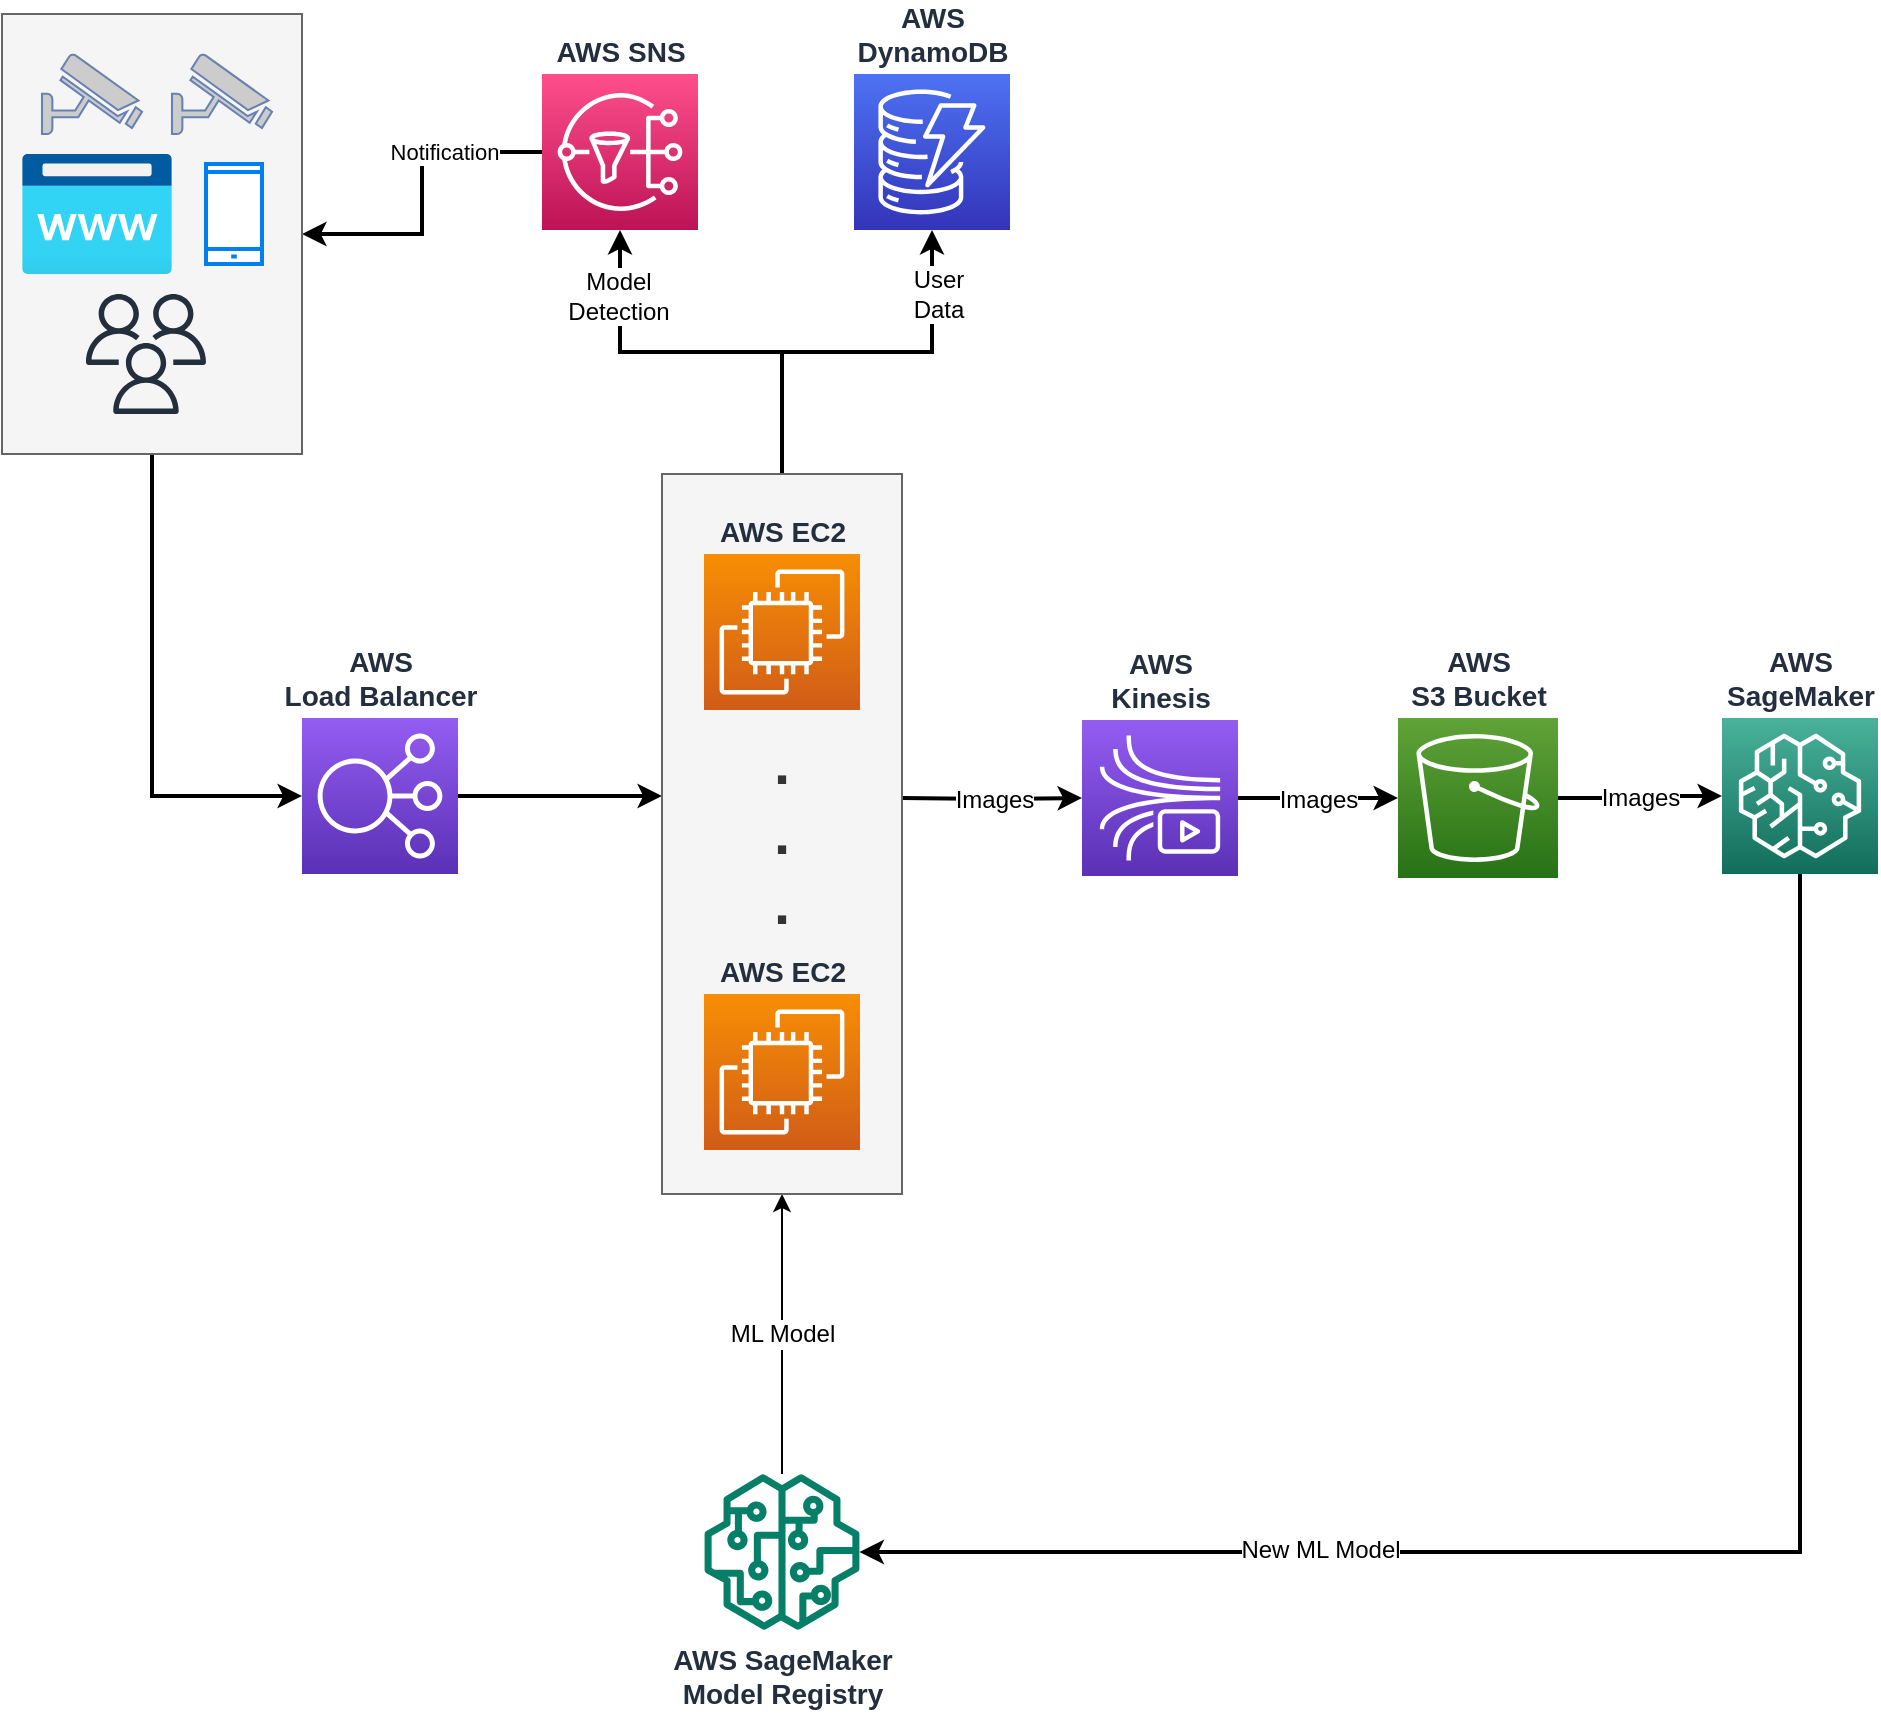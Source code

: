 <mxfile version="21.2.9">
  <diagram name="arquitectura nube" id="jGJsrcsZHsclQUwmZQgA">
    <mxGraphModel dx="1065" dy="1154" grid="1" gridSize="10" guides="1" tooltips="1" connect="1" arrows="1" fold="1" page="1" pageScale="1" pageWidth="827" pageHeight="1169" math="0" shadow="0">
      <root>
        <mxCell id="0" />
        <mxCell id="1" parent="0" />
        <mxCell id="kGqqhaJnzFL6AbctD0u_-29" value="" style="edgeStyle=orthogonalEdgeStyle;rounded=0;orthogonalLoop=1;jettySize=auto;html=1;exitX=1;exitY=0.5;exitDx=0;exitDy=0;exitPerimeter=0;strokeWidth=2;fontSize=12;" edge="1" parent="1" source="kGqqhaJnzFL6AbctD0u_-2">
          <mxGeometry relative="1" as="geometry">
            <mxPoint x="400" y="441" as="targetPoint" />
          </mxGeometry>
        </mxCell>
        <mxCell id="kGqqhaJnzFL6AbctD0u_-2" value="AWS&lt;br style=&quot;font-size: 14px;&quot;&gt;Load Balancer" style="sketch=0;points=[[0,0,0],[0.25,0,0],[0.5,0,0],[0.75,0,0],[1,0,0],[0,1,0],[0.25,1,0],[0.5,1,0],[0.75,1,0],[1,1,0],[0,0.25,0],[0,0.5,0],[0,0.75,0],[1,0.25,0],[1,0.5,0],[1,0.75,0]];outlineConnect=0;fontColor=#232F3E;gradientColor=#945DF2;gradientDirection=north;fillColor=#5A30B5;strokeColor=#ffffff;dashed=0;verticalLabelPosition=top;verticalAlign=bottom;align=center;html=1;fontSize=14;fontStyle=1;aspect=fixed;shape=mxgraph.aws4.resourceIcon;resIcon=mxgraph.aws4.elastic_load_balancing;labelPosition=center;" vertex="1" parent="1">
          <mxGeometry x="220" y="402" width="78" height="78" as="geometry" />
        </mxCell>
        <mxCell id="kGqqhaJnzFL6AbctD0u_-27" value="User&lt;br&gt;Data" style="edgeStyle=orthogonalEdgeStyle;rounded=0;orthogonalLoop=1;jettySize=auto;html=1;exitX=0.5;exitY=0;exitDx=0;exitDy=0;entryX=0.5;entryY=1;entryDx=0;entryDy=0;entryPerimeter=0;fontSize=12;strokeWidth=2;" edge="1" parent="1" source="kGqqhaJnzFL6AbctD0u_-39" target="kGqqhaJnzFL6AbctD0u_-17">
          <mxGeometry x="0.68" y="-3" relative="1" as="geometry">
            <mxPoint x="457" y="200" as="sourcePoint" />
            <mxPoint as="offset" />
          </mxGeometry>
        </mxCell>
        <mxCell id="kGqqhaJnzFL6AbctD0u_-28" value="Model&lt;br style=&quot;font-size: 12px;&quot;&gt;Detection" style="edgeStyle=orthogonalEdgeStyle;rounded=0;orthogonalLoop=1;jettySize=auto;html=1;entryX=0.5;entryY=1;entryDx=0;entryDy=0;entryPerimeter=0;strokeWidth=2;fontSize=12;exitX=0.5;exitY=0;exitDx=0;exitDy=0;" edge="1" parent="1" source="kGqqhaJnzFL6AbctD0u_-39" target="kGqqhaJnzFL6AbctD0u_-12">
          <mxGeometry x="0.68" y="1" relative="1" as="geometry">
            <mxPoint x="457" y="200" as="sourcePoint" />
            <mxPoint as="offset" />
          </mxGeometry>
        </mxCell>
        <mxCell id="kGqqhaJnzFL6AbctD0u_-30" value="Images" style="edgeStyle=orthogonalEdgeStyle;rounded=0;orthogonalLoop=1;jettySize=auto;html=1;entryX=0;entryY=0.5;entryDx=0;entryDy=0;entryPerimeter=0;strokeWidth=2;fontSize=12;" edge="1" parent="1" target="kGqqhaJnzFL6AbctD0u_-13">
          <mxGeometry relative="1" as="geometry">
            <mxPoint x="520" y="442" as="sourcePoint" />
          </mxGeometry>
        </mxCell>
        <mxCell id="kGqqhaJnzFL6AbctD0u_-59" style="edgeStyle=orthogonalEdgeStyle;rounded=0;orthogonalLoop=1;jettySize=auto;html=1;entryX=1;entryY=0.5;entryDx=0;entryDy=0;strokeWidth=2;fontSize=12;" edge="1" parent="1" source="kGqqhaJnzFL6AbctD0u_-12" target="kGqqhaJnzFL6AbctD0u_-55">
          <mxGeometry relative="1" as="geometry" />
        </mxCell>
        <mxCell id="kGqqhaJnzFL6AbctD0u_-60" value="Notification" style="edgeLabel;html=1;align=center;verticalAlign=middle;resizable=0;points=[];" vertex="1" connectable="0" parent="kGqqhaJnzFL6AbctD0u_-59">
          <mxGeometry x="-0.392" relative="1" as="geometry">
            <mxPoint as="offset" />
          </mxGeometry>
        </mxCell>
        <mxCell id="kGqqhaJnzFL6AbctD0u_-12" value="AWS SNS" style="sketch=0;points=[[0,0,0],[0.25,0,0],[0.5,0,0],[0.75,0,0],[1,0,0],[0,1,0],[0.25,1,0],[0.5,1,0],[0.75,1,0],[1,1,0],[0,0.25,0],[0,0.5,0],[0,0.75,0],[1,0.25,0],[1,0.5,0],[1,0.75,0]];outlineConnect=0;fontColor=#232F3E;gradientColor=#FF4F8B;gradientDirection=north;fillColor=#BC1356;strokeColor=#ffffff;dashed=0;verticalLabelPosition=top;verticalAlign=bottom;align=center;html=1;fontSize=14;fontStyle=1;aspect=fixed;shape=mxgraph.aws4.resourceIcon;resIcon=mxgraph.aws4.sns;labelPosition=center;" vertex="1" parent="1">
          <mxGeometry x="340" y="80" width="78" height="78" as="geometry" />
        </mxCell>
        <mxCell id="kGqqhaJnzFL6AbctD0u_-31" value="Images" style="edgeStyle=orthogonalEdgeStyle;rounded=0;orthogonalLoop=1;jettySize=auto;html=1;exitX=1;exitY=0.5;exitDx=0;exitDy=0;exitPerimeter=0;entryX=0;entryY=0.5;entryDx=0;entryDy=0;entryPerimeter=0;strokeWidth=2;fontSize=12;" edge="1" parent="1" source="kGqqhaJnzFL6AbctD0u_-13">
          <mxGeometry relative="1" as="geometry">
            <mxPoint x="768" y="442" as="targetPoint" />
          </mxGeometry>
        </mxCell>
        <mxCell id="kGqqhaJnzFL6AbctD0u_-13" value="AWS&lt;br&gt;Kinesis" style="sketch=0;points=[[0,0,0],[0.25,0,0],[0.5,0,0],[0.75,0,0],[1,0,0],[0,1,0],[0.25,1,0],[0.5,1,0],[0.75,1,0],[1,1,0],[0,0.25,0],[0,0.5,0],[0,0.75,0],[1,0.25,0],[1,0.5,0],[1,0.75,0]];outlineConnect=0;fontColor=#232F3E;gradientColor=#945DF2;gradientDirection=north;fillColor=#5A30B5;strokeColor=#ffffff;dashed=0;verticalLabelPosition=top;verticalAlign=bottom;align=center;html=1;fontSize=14;fontStyle=1;aspect=fixed;shape=mxgraph.aws4.resourceIcon;resIcon=mxgraph.aws4.kinesis_video_streams;labelPosition=center;" vertex="1" parent="1">
          <mxGeometry x="610" y="403" width="78" height="78" as="geometry" />
        </mxCell>
        <mxCell id="kGqqhaJnzFL6AbctD0u_-32" value="Images" style="edgeStyle=orthogonalEdgeStyle;rounded=0;orthogonalLoop=1;jettySize=auto;html=1;exitX=1;exitY=0.5;exitDx=0;exitDy=0;exitPerimeter=0;entryX=0;entryY=0.5;entryDx=0;entryDy=0;entryPerimeter=0;strokeWidth=2;fontSize=12;" edge="1" parent="1" source="kGqqhaJnzFL6AbctD0u_-15" target="kGqqhaJnzFL6AbctD0u_-19">
          <mxGeometry relative="1" as="geometry" />
        </mxCell>
        <mxCell id="kGqqhaJnzFL6AbctD0u_-15" value="AWS&lt;br style=&quot;font-size: 14px;&quot;&gt;S3 Bucket" style="sketch=0;points=[[0,0,0],[0.25,0,0],[0.5,0,0],[0.75,0,0],[1,0,0],[0,1,0],[0.25,1,0],[0.5,1,0],[0.75,1,0],[1,1,0],[0,0.25,0],[0,0.5,0],[0,0.75,0],[1,0.25,0],[1,0.5,0],[1,0.75,0]];outlineConnect=0;fontColor=#232F3E;gradientColor=#60A337;gradientDirection=north;fillColor=#277116;strokeColor=#ffffff;dashed=0;verticalLabelPosition=top;verticalAlign=bottom;align=center;html=1;fontSize=14;fontStyle=1;aspect=fixed;shape=mxgraph.aws4.resourceIcon;resIcon=mxgraph.aws4.s3;labelPosition=center;" vertex="1" parent="1">
          <mxGeometry x="768" y="402" width="80" height="80" as="geometry" />
        </mxCell>
        <mxCell id="kGqqhaJnzFL6AbctD0u_-17" value="AWS&lt;br style=&quot;font-size: 14px;&quot;&gt;DynamoDB" style="sketch=0;points=[[0,0,0],[0.25,0,0],[0.5,0,0],[0.75,0,0],[1,0,0],[0,1,0],[0.25,1,0],[0.5,1,0],[0.75,1,0],[1,1,0],[0,0.25,0],[0,0.5,0],[0,0.75,0],[1,0.25,0],[1,0.5,0],[1,0.75,0]];outlineConnect=0;fontColor=#232F3E;gradientColor=#4D72F3;gradientDirection=north;fillColor=#3334B9;strokeColor=#ffffff;dashed=0;verticalLabelPosition=top;verticalAlign=bottom;align=center;html=1;fontSize=14;fontStyle=1;aspect=fixed;shape=mxgraph.aws4.resourceIcon;resIcon=mxgraph.aws4.dynamodb;labelPosition=center;" vertex="1" parent="1">
          <mxGeometry x="496" y="80" width="78" height="78" as="geometry" />
        </mxCell>
        <mxCell id="kGqqhaJnzFL6AbctD0u_-33" style="edgeStyle=orthogonalEdgeStyle;rounded=0;orthogonalLoop=1;jettySize=auto;html=1;strokeWidth=2;" edge="1" parent="1" source="kGqqhaJnzFL6AbctD0u_-19" target="kGqqhaJnzFL6AbctD0u_-20">
          <mxGeometry relative="1" as="geometry">
            <Array as="points">
              <mxPoint x="969" y="819" />
            </Array>
          </mxGeometry>
        </mxCell>
        <mxCell id="kGqqhaJnzFL6AbctD0u_-34" value="New ML Model" style="edgeLabel;html=1;align=center;verticalAlign=middle;resizable=0;points=[];fontSize=12;" vertex="1" connectable="0" parent="kGqqhaJnzFL6AbctD0u_-33">
          <mxGeometry x="0.179" y="-3" relative="1" as="geometry">
            <mxPoint x="-102" y="2" as="offset" />
          </mxGeometry>
        </mxCell>
        <mxCell id="kGqqhaJnzFL6AbctD0u_-19" value="AWS&lt;br style=&quot;font-size: 14px;&quot;&gt;SageMaker" style="sketch=0;points=[[0,0,0],[0.25,0,0],[0.5,0,0],[0.75,0,0],[1,0,0],[0,1,0],[0.25,1,0],[0.5,1,0],[0.75,1,0],[1,1,0],[0,0.25,0],[0,0.5,0],[0,0.75,0],[1,0.25,0],[1,0.5,0],[1,0.75,0]];outlineConnect=0;fontColor=#232F3E;gradientColor=#4AB29A;gradientDirection=north;fillColor=#116D5B;strokeColor=#ffffff;dashed=0;verticalLabelPosition=top;verticalAlign=bottom;align=center;html=1;fontSize=14;fontStyle=1;aspect=fixed;shape=mxgraph.aws4.resourceIcon;resIcon=mxgraph.aws4.sagemaker;labelPosition=center;" vertex="1" parent="1">
          <mxGeometry x="930" y="402" width="78" height="78" as="geometry" />
        </mxCell>
        <mxCell id="kGqqhaJnzFL6AbctD0u_-45" value="ML Model" style="edgeStyle=orthogonalEdgeStyle;rounded=0;orthogonalLoop=1;jettySize=auto;html=1;entryX=0.5;entryY=1;entryDx=0;entryDy=0;fontSize=12;" edge="1" parent="1" source="kGqqhaJnzFL6AbctD0u_-20" target="kGqqhaJnzFL6AbctD0u_-39">
          <mxGeometry relative="1" as="geometry" />
        </mxCell>
        <mxCell id="kGqqhaJnzFL6AbctD0u_-20" value="AWS SageMaker&lt;br&gt;Model Registry" style="sketch=0;outlineConnect=0;fontColor=#232F3E;gradientColor=none;fillColor=#067F68;strokeColor=none;dashed=0;verticalLabelPosition=bottom;verticalAlign=top;align=center;html=1;fontSize=14;fontStyle=1;aspect=fixed;pointerEvents=1;shape=mxgraph.aws4.sagemaker_model;labelPosition=center;" vertex="1" parent="1">
          <mxGeometry x="421" y="780" width="78" height="78" as="geometry" />
        </mxCell>
        <mxCell id="kGqqhaJnzFL6AbctD0u_-43" value="" style="group" vertex="1" connectable="0" parent="1">
          <mxGeometry x="400" y="280" width="120" height="360" as="geometry" />
        </mxCell>
        <mxCell id="kGqqhaJnzFL6AbctD0u_-39" value="&lt;b style=&quot;font-size: 29px;&quot;&gt;.&lt;br style=&quot;font-size: 29px;&quot;&gt;.&lt;br style=&quot;font-size: 29px;&quot;&gt;.&lt;/b&gt;" style="rounded=0;whiteSpace=wrap;html=1;fillColor=#f5f5f5;strokeColor=#666666;fontColor=#333333;fontSize=29;" vertex="1" parent="kGqqhaJnzFL6AbctD0u_-43">
          <mxGeometry width="120" height="360" as="geometry" />
        </mxCell>
        <mxCell id="kGqqhaJnzFL6AbctD0u_-41" value="AWS EC2" style="sketch=0;points=[[0,0,0],[0.25,0,0],[0.5,0,0],[0.75,0,0],[1,0,0],[0,1,0],[0.25,1,0],[0.5,1,0],[0.75,1,0],[1,1,0],[0,0.25,0],[0,0.5,0],[0,0.75,0],[1,0.25,0],[1,0.5,0],[1,0.75,0]];outlineConnect=0;fontColor=#232F3E;gradientColor=#F78E04;gradientDirection=north;fillColor=#D05C17;strokeColor=#ffffff;dashed=0;verticalLabelPosition=top;verticalAlign=bottom;align=center;html=1;fontSize=14;fontStyle=1;aspect=fixed;shape=mxgraph.aws4.resourceIcon;resIcon=mxgraph.aws4.ec2;labelPosition=center;" vertex="1" parent="kGqqhaJnzFL6AbctD0u_-43">
          <mxGeometry x="21" y="40" width="78" height="78" as="geometry" />
        </mxCell>
        <mxCell id="kGqqhaJnzFL6AbctD0u_-42" value="AWS EC2" style="sketch=0;points=[[0,0,0],[0.25,0,0],[0.5,0,0],[0.75,0,0],[1,0,0],[0,1,0],[0.25,1,0],[0.5,1,0],[0.75,1,0],[1,1,0],[0,0.25,0],[0,0.5,0],[0,0.75,0],[1,0.25,0],[1,0.5,0],[1,0.75,0]];outlineConnect=0;fontColor=#232F3E;gradientColor=#F78E04;gradientDirection=north;fillColor=#D05C17;strokeColor=#ffffff;dashed=0;verticalLabelPosition=top;verticalAlign=bottom;align=center;html=1;fontSize=14;fontStyle=1;aspect=fixed;shape=mxgraph.aws4.resourceIcon;resIcon=mxgraph.aws4.ec2;labelPosition=center;" vertex="1" parent="kGqqhaJnzFL6AbctD0u_-43">
          <mxGeometry x="21" y="260" width="78" height="78" as="geometry" />
        </mxCell>
        <mxCell id="kGqqhaJnzFL6AbctD0u_-56" style="edgeStyle=orthogonalEdgeStyle;rounded=0;orthogonalLoop=1;jettySize=auto;html=1;exitX=0.5;exitY=1;exitDx=0;exitDy=0;entryX=0;entryY=0.5;entryDx=0;entryDy=0;entryPerimeter=0;strokeWidth=2;" edge="1" parent="1" source="kGqqhaJnzFL6AbctD0u_-55" target="kGqqhaJnzFL6AbctD0u_-2">
          <mxGeometry relative="1" as="geometry" />
        </mxCell>
        <mxCell id="kGqqhaJnzFL6AbctD0u_-55" value="" style="rounded=0;whiteSpace=wrap;html=1;fillColor=#f5f5f5;fontColor=#333333;strokeColor=#666666;" vertex="1" parent="1">
          <mxGeometry x="70" y="50" width="150" height="220" as="geometry" />
        </mxCell>
        <mxCell id="kGqqhaJnzFL6AbctD0u_-46" value="" style="sketch=0;outlineConnect=0;fontColor=#232F3E;gradientColor=none;fillColor=#232F3D;strokeColor=none;dashed=0;verticalLabelPosition=bottom;verticalAlign=top;align=center;html=1;fontSize=12;fontStyle=0;aspect=fixed;pointerEvents=1;shape=mxgraph.aws4.users;" vertex="1" parent="1">
          <mxGeometry x="112" y="190" width="60" height="60" as="geometry" />
        </mxCell>
        <mxCell id="kGqqhaJnzFL6AbctD0u_-51" value="" style="fontColor=#0066CC;verticalAlign=top;verticalLabelPosition=bottom;labelPosition=center;align=center;html=1;outlineConnect=0;fillColor=#CCCCCC;strokeColor=#6881B3;gradientColor=none;gradientDirection=north;strokeWidth=2;shape=mxgraph.networks.security_camera;" vertex="1" parent="1">
          <mxGeometry x="90" y="70" width="50" height="40" as="geometry" />
        </mxCell>
        <mxCell id="kGqqhaJnzFL6AbctD0u_-52" value="" style="image;aspect=fixed;html=1;points=[];align=center;fontSize=12;image=img/lib/azure2/app_services/App_Service_Domains.svg;" vertex="1" parent="1">
          <mxGeometry x="80" y="120" width="75" height="60" as="geometry" />
        </mxCell>
        <mxCell id="kGqqhaJnzFL6AbctD0u_-53" value="" style="html=1;verticalLabelPosition=bottom;align=center;labelBackgroundColor=#ffffff;verticalAlign=top;strokeWidth=2;strokeColor=#0080F0;shadow=0;dashed=0;shape=mxgraph.ios7.icons.smartphone;" vertex="1" parent="1">
          <mxGeometry x="172" y="125" width="28" height="50" as="geometry" />
        </mxCell>
        <mxCell id="kGqqhaJnzFL6AbctD0u_-54" value="" style="fontColor=#0066CC;verticalAlign=top;verticalLabelPosition=bottom;labelPosition=center;align=center;html=1;outlineConnect=0;fillColor=#CCCCCC;strokeColor=#6881B3;gradientColor=none;gradientDirection=north;strokeWidth=2;shape=mxgraph.networks.security_camera;" vertex="1" parent="1">
          <mxGeometry x="155" y="70" width="50" height="40" as="geometry" />
        </mxCell>
      </root>
    </mxGraphModel>
  </diagram>
</mxfile>
